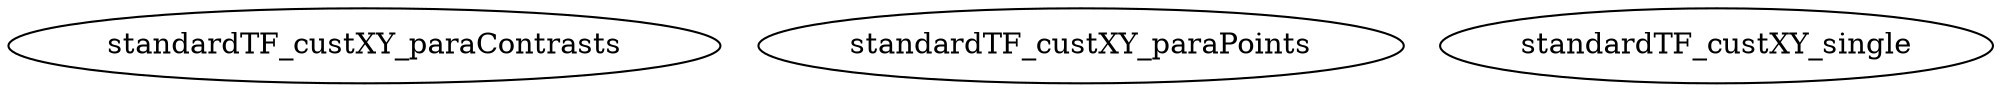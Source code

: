 /* Created by mdot for Matlab */
digraph m2html {

  standardTF_custXY_paraContrasts [URL="standardTF_custXY_paraContrasts.html"];
  standardTF_custXY_paraPoints [URL="standardTF_custXY_paraPoints.html"];
  standardTF_custXY_single [URL="standardTF_custXY_single.html"];
}